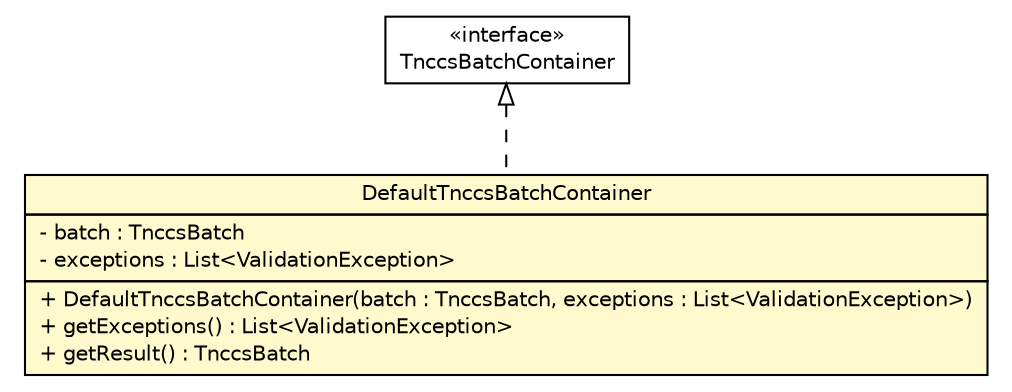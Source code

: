 #!/usr/local/bin/dot
#
# Class diagram 
# Generated by UMLGraph version R5_6 (http://www.umlgraph.org/)
#

digraph G {
	edge [fontname="Helvetica",fontsize=10,labelfontname="Helvetica",labelfontsize=10];
	node [fontname="Helvetica",fontsize=10,shape=plaintext];
	nodesep=0.25;
	ranksep=0.5;
	// de.hsbremen.tc.tnc.message.tnccs.serialize.TnccsBatchContainer
	c28084 [label=<<table title="de.hsbremen.tc.tnc.message.tnccs.serialize.TnccsBatchContainer" border="0" cellborder="1" cellspacing="0" cellpadding="2" port="p" href="../../../../../de/hsbremen/tc/tnc/message/tnccs/serialize/TnccsBatchContainer.html">
		<tr><td><table border="0" cellspacing="0" cellpadding="1">
<tr><td align="center" balign="center"> &#171;interface&#187; </td></tr>
<tr><td align="center" balign="center"> TnccsBatchContainer </td></tr>
		</table></td></tr>
		</table>>, URL="../../../../../de/hsbremen/tc/tnc/message/tnccs/serialize/TnccsBatchContainer.html", fontname="Helvetica", fontcolor="black", fontsize=10.0];
	// org.ietf.nea.pb.batch.DefaultTnccsBatchContainer
	c28442 [label=<<table title="org.ietf.nea.pb.batch.DefaultTnccsBatchContainer" border="0" cellborder="1" cellspacing="0" cellpadding="2" port="p" bgcolor="lemonChiffon" href="./DefaultTnccsBatchContainer.html">
		<tr><td><table border="0" cellspacing="0" cellpadding="1">
<tr><td align="center" balign="center"> DefaultTnccsBatchContainer </td></tr>
		</table></td></tr>
		<tr><td><table border="0" cellspacing="0" cellpadding="1">
<tr><td align="left" balign="left"> - batch : TnccsBatch </td></tr>
<tr><td align="left" balign="left"> - exceptions : List&lt;ValidationException&gt; </td></tr>
		</table></td></tr>
		<tr><td><table border="0" cellspacing="0" cellpadding="1">
<tr><td align="left" balign="left"> + DefaultTnccsBatchContainer(batch : TnccsBatch, exceptions : List&lt;ValidationException&gt;) </td></tr>
<tr><td align="left" balign="left"> + getExceptions() : List&lt;ValidationException&gt; </td></tr>
<tr><td align="left" balign="left"> + getResult() : TnccsBatch </td></tr>
		</table></td></tr>
		</table>>, URL="./DefaultTnccsBatchContainer.html", fontname="Helvetica", fontcolor="black", fontsize=10.0];
	//org.ietf.nea.pb.batch.DefaultTnccsBatchContainer implements de.hsbremen.tc.tnc.message.tnccs.serialize.TnccsBatchContainer
	c28084:p -> c28442:p [dir=back,arrowtail=empty,style=dashed];
}


